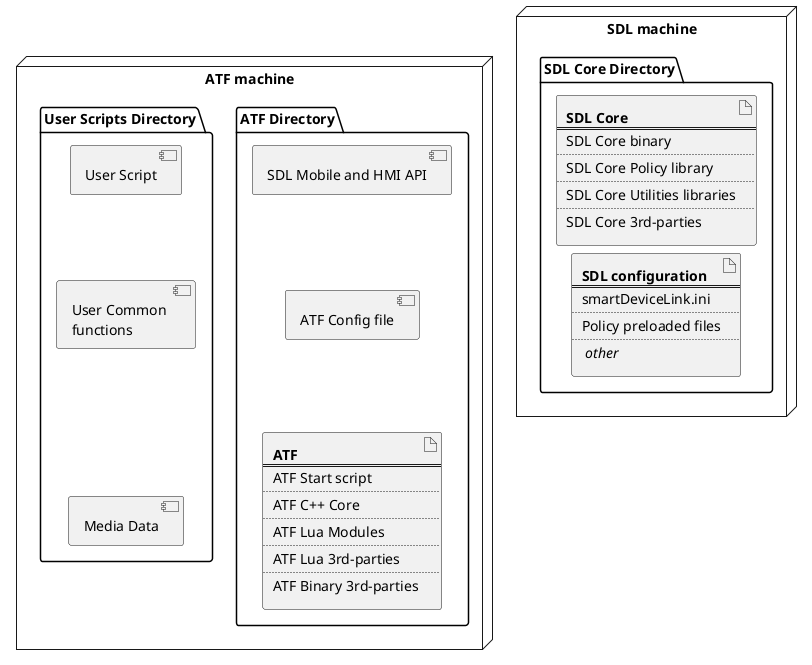 @startuml
/'
It is a source file for ATF SAD diagram.
For further information, please, follow http://plantuml.com/
'/
skinparam componentStyle uml2
skinparam ranksep 5

node "ATF machine" {
    folder "ATF Directory" as atf_dir {
        artifact ATF [
            <b>ATF
            ====
            ATF Start script
            ....
            ATF C++ Core
            ....
            ATF Lua Modules
            ....
            ATF Lua 3rd-parties
            ....
            ATF Binary 3rd-parties ]
        component "ATF Config file" as atf_conf
        component "SDL Mobile and HMI API" as sdl_api

        ' Beatifying
        ATF -[hidden]up- atf_conf
        atf_conf -[hidden]up- sdl_api
    } /' folder atf_dir '/

    folder "User Scripts Directory" as user_scripts_dir {
        component "User Script" as user_script
        component "User Common \nfunctions" as user_common_script
        component "Media Data"  as media_data

        ' Beatifying
        user_script   -[hidden]down- user_common_script
        user_common_script   -[hidden]down- media_data
    } /' folder user_scripts_dir '/
} /' node "ATF machine" '/

node "SDL machine" {
    folder "SDL Core Directory" as sdl_core_dir {
        artifact sdl_core [
            <b>SDL Core
            ====
            SDL Core binary
            ....
            SDL Core Policy library
            ....
            SDL Core Utilities libraries
            ....
            SDL Core 3rd-parties ]
        artifact sdl_configs [
            <b>SDL configuration
            ====
            smartDeviceLink.ini
            ....
            Policy preloaded files
            ....
            <i> other]
        ' Beatifying
        sdl_core -[hidden]down- sdl_configs
    } /' folder sdl_core_dir '/

} /' node "SDL machine" '/

@enduml
